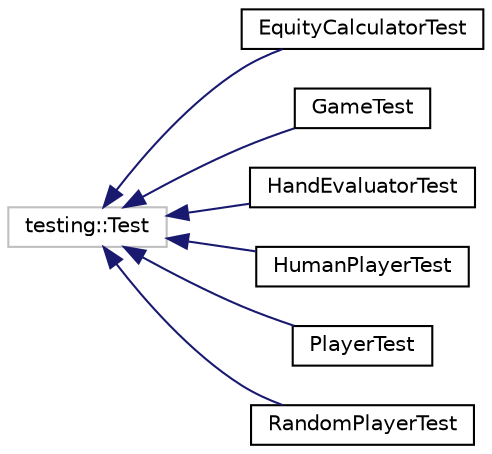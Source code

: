 digraph "Graphical Class Hierarchy"
{
 // INTERACTIVE_SVG=YES
 // LATEX_PDF_SIZE
  edge [fontname="Helvetica",fontsize="10",labelfontname="Helvetica",labelfontsize="10"];
  node [fontname="Helvetica",fontsize="10",shape=record];
  rankdir="LR";
  Node16 [label="testing::Test",height=0.2,width=0.4,color="grey75", fillcolor="white", style="filled",tooltip=" "];
  Node16 -> Node0 [dir="back",color="midnightblue",fontsize="10",style="solid",fontname="Helvetica"];
  Node0 [label="EquityCalculatorTest",height=0.2,width=0.4,color="black", fillcolor="white", style="filled",URL="$class_equity_calculator_test.html",tooltip=" "];
  Node16 -> Node18 [dir="back",color="midnightblue",fontsize="10",style="solid",fontname="Helvetica"];
  Node18 [label="GameTest",height=0.2,width=0.4,color="black", fillcolor="white", style="filled",URL="$class_game_test.html",tooltip=" "];
  Node16 -> Node19 [dir="back",color="midnightblue",fontsize="10",style="solid",fontname="Helvetica"];
  Node19 [label="HandEvaluatorTest",height=0.2,width=0.4,color="black", fillcolor="white", style="filled",URL="$class_hand_evaluator_test.html",tooltip=" "];
  Node16 -> Node20 [dir="back",color="midnightblue",fontsize="10",style="solid",fontname="Helvetica"];
  Node20 [label="HumanPlayerTest",height=0.2,width=0.4,color="black", fillcolor="white", style="filled",URL="$class_human_player_test.html",tooltip=" "];
  Node16 -> Node21 [dir="back",color="midnightblue",fontsize="10",style="solid",fontname="Helvetica"];
  Node21 [label="PlayerTest",height=0.2,width=0.4,color="black", fillcolor="white", style="filled",URL="$class_player_test.html",tooltip=" "];
  Node16 -> Node22 [dir="back",color="midnightblue",fontsize="10",style="solid",fontname="Helvetica"];
  Node22 [label="RandomPlayerTest",height=0.2,width=0.4,color="black", fillcolor="white", style="filled",URL="$class_random_player_test.html",tooltip=" "];
}
